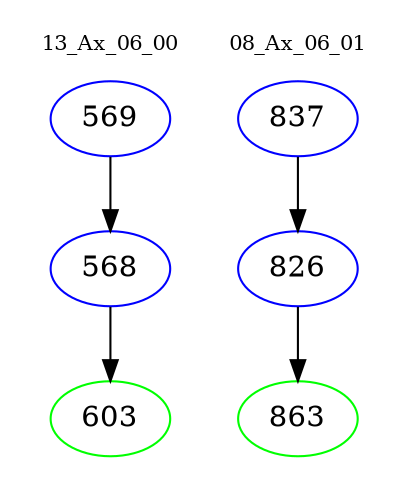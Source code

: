 digraph{
subgraph cluster_0 {
color = white
label = "13_Ax_06_00";
fontsize=10;
T0_569 [label="569", color="blue"]
T0_569 -> T0_568 [color="black"]
T0_568 [label="568", color="blue"]
T0_568 -> T0_603 [color="black"]
T0_603 [label="603", color="green"]
}
subgraph cluster_1 {
color = white
label = "08_Ax_06_01";
fontsize=10;
T1_837 [label="837", color="blue"]
T1_837 -> T1_826 [color="black"]
T1_826 [label="826", color="blue"]
T1_826 -> T1_863 [color="black"]
T1_863 [label="863", color="green"]
}
}
